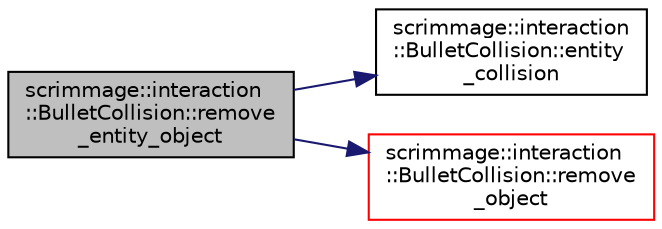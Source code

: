 digraph "scrimmage::interaction::BulletCollision::remove_entity_object"
{
 // LATEX_PDF_SIZE
  edge [fontname="Helvetica",fontsize="10",labelfontname="Helvetica",labelfontsize="10"];
  node [fontname="Helvetica",fontsize="10",shape=record];
  rankdir="LR";
  Node1 [label="scrimmage::interaction\l::BulletCollision::remove\l_entity_object",height=0.2,width=0.4,color="black", fillcolor="grey75", style="filled", fontcolor="black",tooltip=" "];
  Node1 -> Node2 [color="midnightblue",fontsize="10",style="solid",fontname="Helvetica"];
  Node2 [label="scrimmage::interaction\l::BulletCollision::entity\l_collision",height=0.2,width=0.4,color="black", fillcolor="white", style="filled",URL="$classscrimmage_1_1interaction_1_1BulletCollision.html#ae71bccd7fb3c935b1f523ac402318ba6",tooltip=" "];
  Node1 -> Node3 [color="midnightblue",fontsize="10",style="solid",fontname="Helvetica"];
  Node3 [label="scrimmage::interaction\l::BulletCollision::remove\l_object",height=0.2,width=0.4,color="red", fillcolor="white", style="filled",URL="$classscrimmage_1_1interaction_1_1BulletCollision.html#a1c888cd049959eb6d36a2c8e32fe0bec",tooltip=" "];
}
